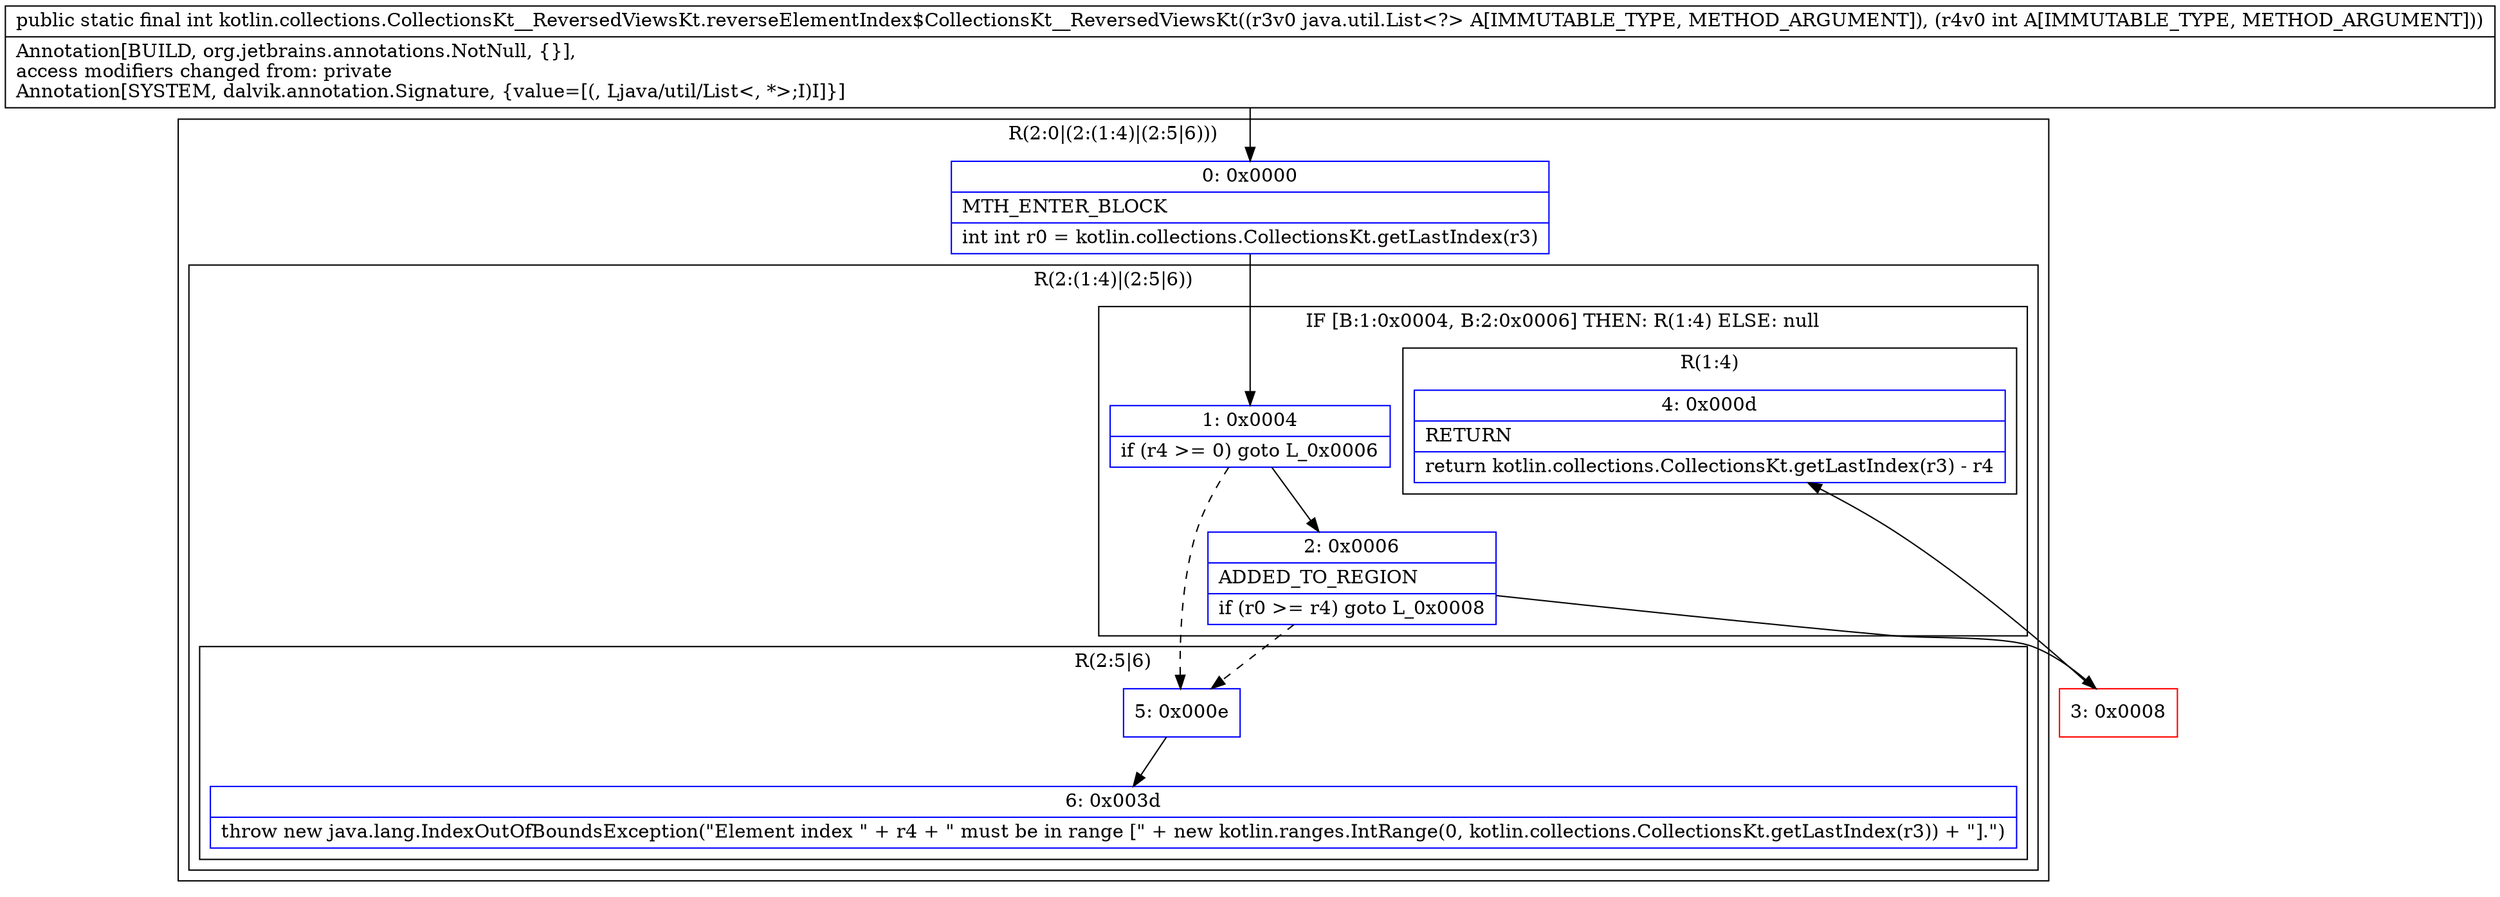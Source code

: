 digraph "CFG forkotlin.collections.CollectionsKt__ReversedViewsKt.reverseElementIndex$CollectionsKt__ReversedViewsKt(Ljava\/util\/List;I)I" {
subgraph cluster_Region_1288448836 {
label = "R(2:0|(2:(1:4)|(2:5|6)))";
node [shape=record,color=blue];
Node_0 [shape=record,label="{0\:\ 0x0000|MTH_ENTER_BLOCK\l|int int r0 = kotlin.collections.CollectionsKt.getLastIndex(r3)\l}"];
subgraph cluster_Region_824094738 {
label = "R(2:(1:4)|(2:5|6))";
node [shape=record,color=blue];
subgraph cluster_IfRegion_1435315069 {
label = "IF [B:1:0x0004, B:2:0x0006] THEN: R(1:4) ELSE: null";
node [shape=record,color=blue];
Node_1 [shape=record,label="{1\:\ 0x0004|if (r4 \>= 0) goto L_0x0006\l}"];
Node_2 [shape=record,label="{2\:\ 0x0006|ADDED_TO_REGION\l|if (r0 \>= r4) goto L_0x0008\l}"];
subgraph cluster_Region_1605956798 {
label = "R(1:4)";
node [shape=record,color=blue];
Node_4 [shape=record,label="{4\:\ 0x000d|RETURN\l|return kotlin.collections.CollectionsKt.getLastIndex(r3) \- r4\l}"];
}
}
subgraph cluster_Region_554060301 {
label = "R(2:5|6)";
node [shape=record,color=blue];
Node_5 [shape=record,label="{5\:\ 0x000e}"];
Node_6 [shape=record,label="{6\:\ 0x003d|throw new java.lang.IndexOutOfBoundsException(\"Element index \" + r4 + \" must be in range [\" + new kotlin.ranges.IntRange(0, kotlin.collections.CollectionsKt.getLastIndex(r3)) + \"].\")\l}"];
}
}
}
Node_3 [shape=record,color=red,label="{3\:\ 0x0008}"];
MethodNode[shape=record,label="{public static final int kotlin.collections.CollectionsKt__ReversedViewsKt.reverseElementIndex$CollectionsKt__ReversedViewsKt((r3v0 java.util.List\<?\> A[IMMUTABLE_TYPE, METHOD_ARGUMENT]), (r4v0 int A[IMMUTABLE_TYPE, METHOD_ARGUMENT]))  | Annotation[BUILD, org.jetbrains.annotations.NotNull, \{\}], \laccess modifiers changed from: private\lAnnotation[SYSTEM, dalvik.annotation.Signature, \{value=[(, Ljava\/util\/List\<, *\>;I)I]\}]\l}"];
MethodNode -> Node_0;
Node_0 -> Node_1;
Node_1 -> Node_2;
Node_1 -> Node_5[style=dashed];
Node_2 -> Node_3;
Node_2 -> Node_5[style=dashed];
Node_5 -> Node_6;
Node_3 -> Node_4;
}

